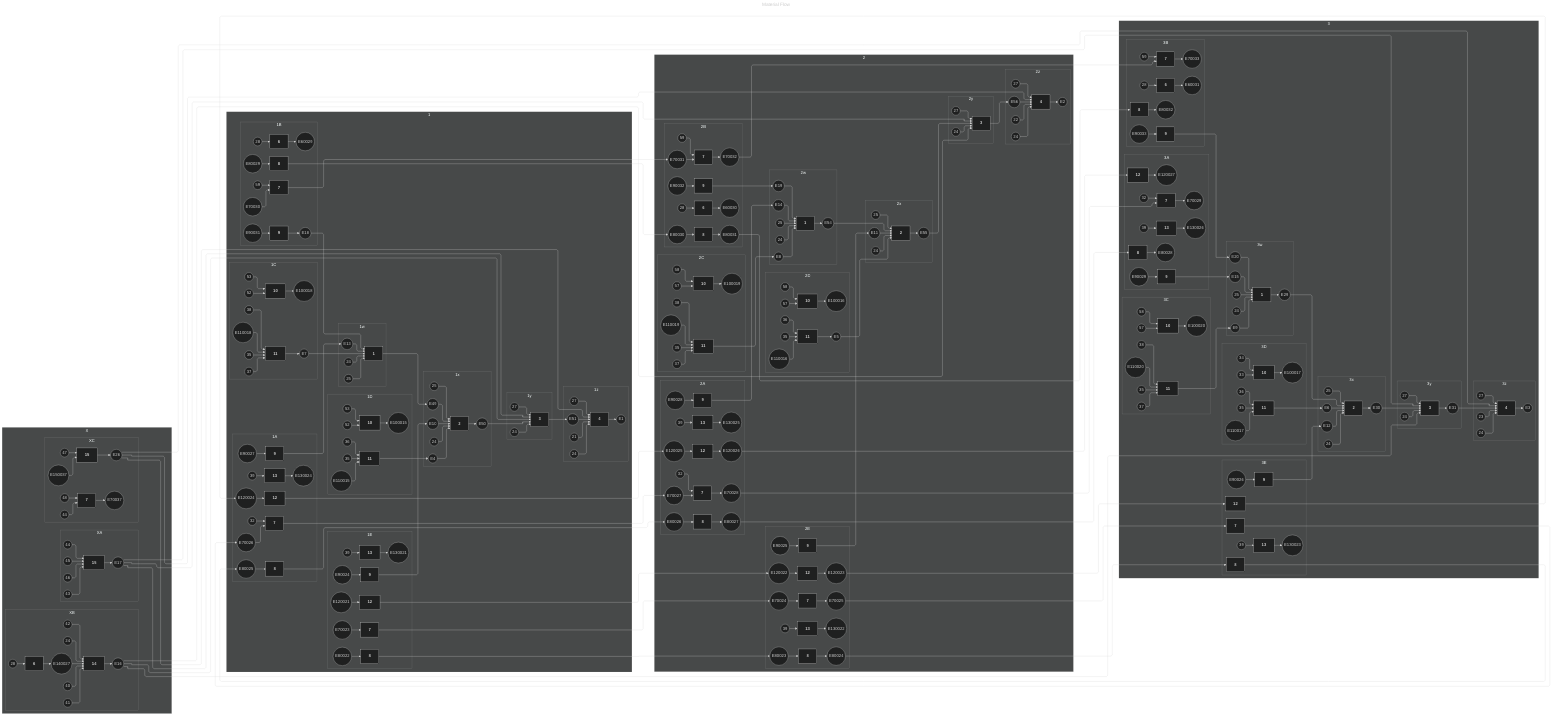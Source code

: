 ---
config:
  flowchart:
    curve: linear
    defaultRenderer: elk
  theme: dark
  themeVariables:
    darkMode: true
title: Material Flow

---

flowchart LR
    subgraph X
    direction TB
        subgraph XC
        direction TB
            1526002058["<b>15</b>"]
            E150037((E150037))
            E150037 --> 1526002058
            K470((47))
            K470 --> 1526002058
            E26((E26))
            1526002058 --> E26
            726002058["<b>7</b>"]
            K440((44))
            K440 --> 726002058
            K480((48))
            K480 --> 726002058
            E70037((E70037))
            726002058 --> E70037
        end
        subgraph XB
        direction TB
            616002057["<b>6</b>"]
            K280((28))
            K280 --> 616002057
            E140027((E140027))
            616002057 --> E140027
            1416002057["<b>14</b>"]
            K240((24))
            K240 --> 1416002057
            E140027 --> 1416002057
            K400((40))
            K400 --> 1416002057
            K410((41))
            K410 --> 1416002057
            K420((42))
            K420 --> 1416002057
            E16((E16))
            1416002057 --> E16
        end
        subgraph XA
        direction TB
            1517002056["<b>15</b>"]
            K430((43))
            K430 --> 1517002056
            K441((44))
            K441 --> 1517002056
            K450((45))
            K450 --> 1517002056
            K460((46))
            K460 --> 1517002056
            E17((E17))
            1517002056 --> E17
        end
    end
    subgraph 2
    direction TB
        subgraph 2w
        direction TB
            154000182["<b>1</b>"]
            K241((24))
            K241 --> 154000182
            K250((25))
            K250 --> 154000182
            E14((E14))
            E14 --> 154000182
            E19((E19))
            E19 --> 154000182
            E8((E8))
            E8 --> 154000182
            E54((E54))
            154000182 --> E54
        end
        subgraph 2C
        direction TB
            1008000136["<b>10</b>"]
            K570((57))
            K570 --> 1008000136
            K580((58))
            K580 --> 1008000136
            E100019((E100019))
            1008000136 --> E100019
            1108000136["<b>11</b>"]
            E110019((E110019))
            E110019 --> 1108000136
            K350((35))
            K350 --> 1108000136
            K370((37))
            K370 --> 1108000136
            K380((38))
            K380 --> 1108000136
            1108000136 --> E8
        end
        subgraph 2A
        direction TB
            714000134["<b>7</b>"]
            E70027((E70027))
            E70027 --> 714000134
            K320((32))
            K320 --> 714000134
            E70028((E70028))
            714000134 --> E70028
            1314000134["<b>13</b>"]
            K390((39))
            K390 --> 1314000134
            E130025((E130025))
            1314000134 --> E130025
            914000134["<b>9</b>"]
            E90028((E90028))
            E90028 --> 914000134
            914000134 --> E14
            814000134["<b>8</b>"]
            E80026((E80026))
            E80026 --> 814000134
            E80027((E80027))
            814000134 --> E80027
            1214000134["<b>12</b>"]
            E120025((E120025))
            E120025 --> 1214000134
            E120026((E120026))
            1214000134 --> E120026
        end
        subgraph 2D
        direction TB
            1005000137["<b>10</b>"]
            K571((57))
            K571 --> 1005000137
            K581((58))
            K581 --> 1005000137
            E100016((E100016))
            1005000137 --> E100016
            1105000137["<b>11</b>"]
            E110016((E110016))
            E110016 --> 1105000137
            K351((35))
            K351 --> 1105000137
            K360((36))
            K360 --> 1105000137
            E5((E5))
            1105000137 --> E5
        end
        subgraph 2x
        direction TB
            255000183["<b>2</b>"]
            E54 --> 255000183
            E5 --> 255000183
            E11((E11))
            E11 --> 255000183
            K242((24))
            K242 --> 255000183
            K251((25))
            K251 --> 255000183
            E55((E55))
            255000183 --> E55
        end
        subgraph 2z
        direction TB
            402000185["<b>4</b>"]
            E26 --> 402000185
            E56((E56))
            E56 --> 402000185
            K220((22))
            K220 --> 402000185
            K243((24))
            K243 --> 402000185
            K270((27))
            K270 --> 402000185
            E2((E2))
            402000185 --> E2
        end
        subgraph 2B
        direction TB
            819000135["<b>8</b>"]
            E80030((E80030))
            E80030 --> 819000135
            E80031((E80031))
            819000135 --> E80031
            619000135["<b>6</b>"]
            K281((28))
            K281 --> 619000135
            E60030((E60030))
            619000135 --> E60030
            919000135["<b>9</b>"]
            E90032((E90032))
            E90032 --> 919000135
            919000135 --> E19
            719000135["<b>7</b>"]
            E70031((E70031))
            E70031 --> 719000135
            K590((59))
            K590 --> 719000135
            E70032((E70032))
            719000135 --> E70032
        end
        subgraph 2y
        direction TB
            356000184["<b>3</b>"]
            E17 --> 356000184
            E16 --> 356000184
            E55 --> 356000184
            K244((24))
            K244 --> 356000184
            K271((27))
            K271 --> 356000184
            356000184 --> E56
        end
        subgraph 2E
        direction TB
            1211000138["<b>12</b>"]
            E120022((E120022))
            E120022 --> 1211000138
            E120023((E120023))
            1211000138 --> E120023
            1311000138["<b>13</b>"]
            K391((39))
            K391 --> 1311000138
            E130022((E130022))
            1311000138 --> E130022
            911000138["<b>9</b>"]
            E90025((E90025))
            E90025 --> 911000138
            911000138 --> E11
            711000138["<b>7</b>"]
            E70024((E70024))
            E70024 --> 711000138
            E70025((E70025))
            711000138 --> E70025
            811000138["<b>8</b>"]
            E80023((E80023))
            E80023 --> 811000138
            E80024((E80024))
            811000138 --> E80024
        end
    end
    subgraph 1
    direction TB
        subgraph 1C
        direction TB
            1007000074["<b>10</b>"]
            K520((52))
            K520 --> 1007000074
            K530((53))
            K530 --> 1007000074
            E100018((E100018))
            1007000074 --> E100018
            1107000074["<b>11</b>"]
            E110018((E110018))
            E110018 --> 1107000074
            K352((35))
            K352 --> 1107000074
            K371((37))
            K371 --> 1107000074
            K381((38))
            K381 --> 1107000074
            E7((E7))
            1107000074 --> E7
        end
        subgraph 1B
        direction TB
            718000073["<b>7</b>"]
            E70030((E70030))
            E70030 --> 718000073
            K591((59))
            K591 --> 718000073
            718000073 --> E70031
            918000073["<b>9</b>"]
            E90031((E90031))
            E90031 --> 918000073
            E18((E18))
            918000073 --> E18
            818000073["<b>8</b>"]
            E80029((E80029))
            E80029 --> 818000073
            818000073 --> E80030
            618000073["<b>6</b>"]
            K282((28))
            K282 --> 618000073
            E60029((E60029))
            618000073 --> E60029
        end
        subgraph 1x
        direction TB
            250000121["<b>2</b>"]
            E49((E49))
            E49 --> 250000121
            E4((E4))
            E4 --> 250000121
            E10((E10))
            E10 --> 250000121
            K245((24))
            K245 --> 250000121
            K252((25))
            K252 --> 250000121
            E50((E50))
            250000121 --> E50
        end
        subgraph 1D
        direction TB
            1104000075["<b>11</b>"]
            E110015((E110015))
            E110015 --> 1104000075
            K353((35))
            K353 --> 1104000075
            K361((36))
            K361 --> 1104000075
            1104000075 --> E4
            1004000075["<b>10</b>"]
            K521((52))
            K521 --> 1004000075
            K531((53))
            K531 --> 1004000075
            E100015((E100015))
            1004000075 --> E100015
        end
        subgraph 1w
        direction TB
            149000120["<b>1</b>"]
            K246((24))
            K246 --> 149000120
            K253((25))
            K253 --> 149000120
            E13((E13))
            E13 --> 149000120
            E18 --> 149000120
            E7 --> 149000120
            149000120 --> E49
        end
        subgraph 1A
        direction TB
            713000072["<b>7</b>"]
            E70026((E70026))
            E70026 --> 713000072
            K321((32))
            K321 --> 713000072
            713000072 --> E70027
            1313000072["<b>13</b>"]
            K392((39))
            K392 --> 1313000072
            E130024((E130024))
            1313000072 --> E130024
            1213000072["<b>12</b>"]
            E120024((E120024))
            E120024 --> 1213000072
            1213000072 --> E120025
            913000072["<b>9</b>"]
            E90027((E90027))
            E90027 --> 913000072
            913000072 --> E13
            813000072["<b>8</b>"]
            E80025((E80025))
            E80025 --> 813000072
            813000072 --> E80026
        end
        subgraph 1E
        direction TB
            1210000076["<b>12</b>"]
            E120021((E120021))
            E120021 --> 1210000076
            1210000076 --> E120022
            710000076["<b>7</b>"]
            E70023((E70023))
            E70023 --> 710000076
            710000076 --> E70024
            910000076["<b>9</b>"]
            E90024((E90024))
            E90024 --> 910000076
            910000076 --> E10
            810000076["<b>8</b>"]
            E80022((E80022))
            E80022 --> 810000076
            810000076 --> E80023
            1310000076["<b>13</b>"]
            K393((39))
            K393 --> 1310000076
            E130021((E130021))
            1310000076 --> E130021
        end
        subgraph 1z
        direction TB
            401000123["<b>4</b>"]
            E26 --> 401000123
            E51((E51))
            E51 --> 401000123
            K210((21))
            K210 --> 401000123
            K247((24))
            K247 --> 401000123
            K272((27))
            K272 --> 401000123
            E1((E1))
            401000123 --> E1
        end
        subgraph 1y
        direction TB
            351000122["<b>3</b>"]
            E17 --> 351000122
            E16 --> 351000122
            E50 --> 351000122
            K248((24))
            K248 --> 351000122
            K273((27))
            K273 --> 351000122
            351000122 --> E51
        end
    end
    subgraph 3
    direction TB
        subgraph 3w
        direction TB
            129000244["<b>1</b>"]
            K249((24))
            K249 --> 129000244
            K254((25))
            K254 --> 129000244
            E15((E15))
            E15 --> 129000244
            E20((E20))
            E20 --> 129000244
            E9((E9))
            E9 --> 129000244
            E29((E29))
            129000244 --> E29
        end
        subgraph 3B
        direction TB
            620000197["<b>6</b>"]
            K283((28))
            K283 --> 620000197
            E60031((E60031))
            620000197 --> E60031
            820000197["<b>8</b>"]
            E80031 --> 820000197
            E80032((E80032))
            820000197 --> E80032
            720000197["<b>7</b>"]
            E70032 --> 720000197
            K592((59))
            K592 --> 720000197
            E70033((E70033))
            720000197 --> E70033
            920000197["<b>9</b>"]
            E90033((E90033))
            E90033 --> 920000197
            920000197 --> E20
        end
        subgraph 3x
        direction TB
            230000245["<b>2</b>"]
            E29 --> 230000245
            E6((E6))
            E6 --> 230000245
            E12((E12))
            E12 --> 230000245
            K2410((24))
            K2410 --> 230000245
            K255((25))
            K255 --> 230000245
            E30((E30))
            230000245 --> E30
        end
        subgraph 3A
        direction TB
            1315000196["<b>13</b>"]
            K394((39))
            K394 --> 1315000196
            E130026((E130026))
            1315000196 --> E130026
            915000196["<b>9</b>"]
            E90029((E90029))
            E90029 --> 915000196
            915000196 --> E15
            715000196["<b>7</b>"]
            E70028 --> 715000196
            K322((32))
            K322 --> 715000196
            E70029((E70029))
            715000196 --> E70029
            815000196["<b>8</b>"]
            E80027 --> 815000196
            E80028((E80028))
            815000196 --> E80028
            1215000196["<b>12</b>"]
            E120026 --> 1215000196
            E120027((E120027))
            1215000196 --> E120027
        end
        subgraph 3E
        direction TB
            812000200["<b>8</b>"]
            E80024 --> 812000200
            812000200 --> E80025
            712000200["<b>7</b>"]
            E70025 --> 712000200
            712000200 --> E70026
            1212000200["<b>12</b>"]
            E120023 --> 1212000200
            1212000200 --> E120024
            912000200["<b>9</b>"]
            E90026((E90026))
            E90026 --> 912000200
            912000200 --> E12
            1312000200["<b>13</b>"]
            K395((39))
            K395 --> 1312000200
            E130023((E130023))
            1312000200 --> E130023
        end
        subgraph 3C
        direction TB
            1109000198["<b>11</b>"]
            E110020((E110020))
            E110020 --> 1109000198
            K354((35))
            K354 --> 1109000198
            K372((37))
            K372 --> 1109000198
            K382((38))
            K382 --> 1109000198
            1109000198 --> E9
            1009000198["<b>10</b>"]
            K572((57))
            K572 --> 1009000198
            K582((58))
            K582 --> 1009000198
            E100020((E100020))
            1009000198 --> E100020
        end
        subgraph 3y
        direction TB
            331000246["<b>3</b>"]
            E17 --> 331000246
            E16 --> 331000246
            E30 --> 331000246
            K2411((24))
            K2411 --> 331000246
            K274((27))
            K274 --> 331000246
            E31((E31))
            331000246 --> E31
        end
        subgraph 3D
        direction TB
            1106000199["<b>11</b>"]
            E110017((E110017))
            E110017 --> 1106000199
            K355((35))
            K355 --> 1106000199
            K362((36))
            K362 --> 1106000199
            1106000199 --> E6
            1006000199["<b>10</b>"]
            K330((33))
            K330 --> 1006000199
            K340((34))
            K340 --> 1006000199
            E100017((E100017))
            1006000199 --> E100017
        end
        subgraph 3z
        direction TB
            403000247["<b>4</b>"]
            E26 --> 403000247
            E31 --> 403000247
            K230((23))
            K230 --> 403000247
            K2412((24))
            K2412 --> 403000247
            K275((27))
            K275 --> 403000247
            E3((E3))
            403000247 --> E3
        end
    end